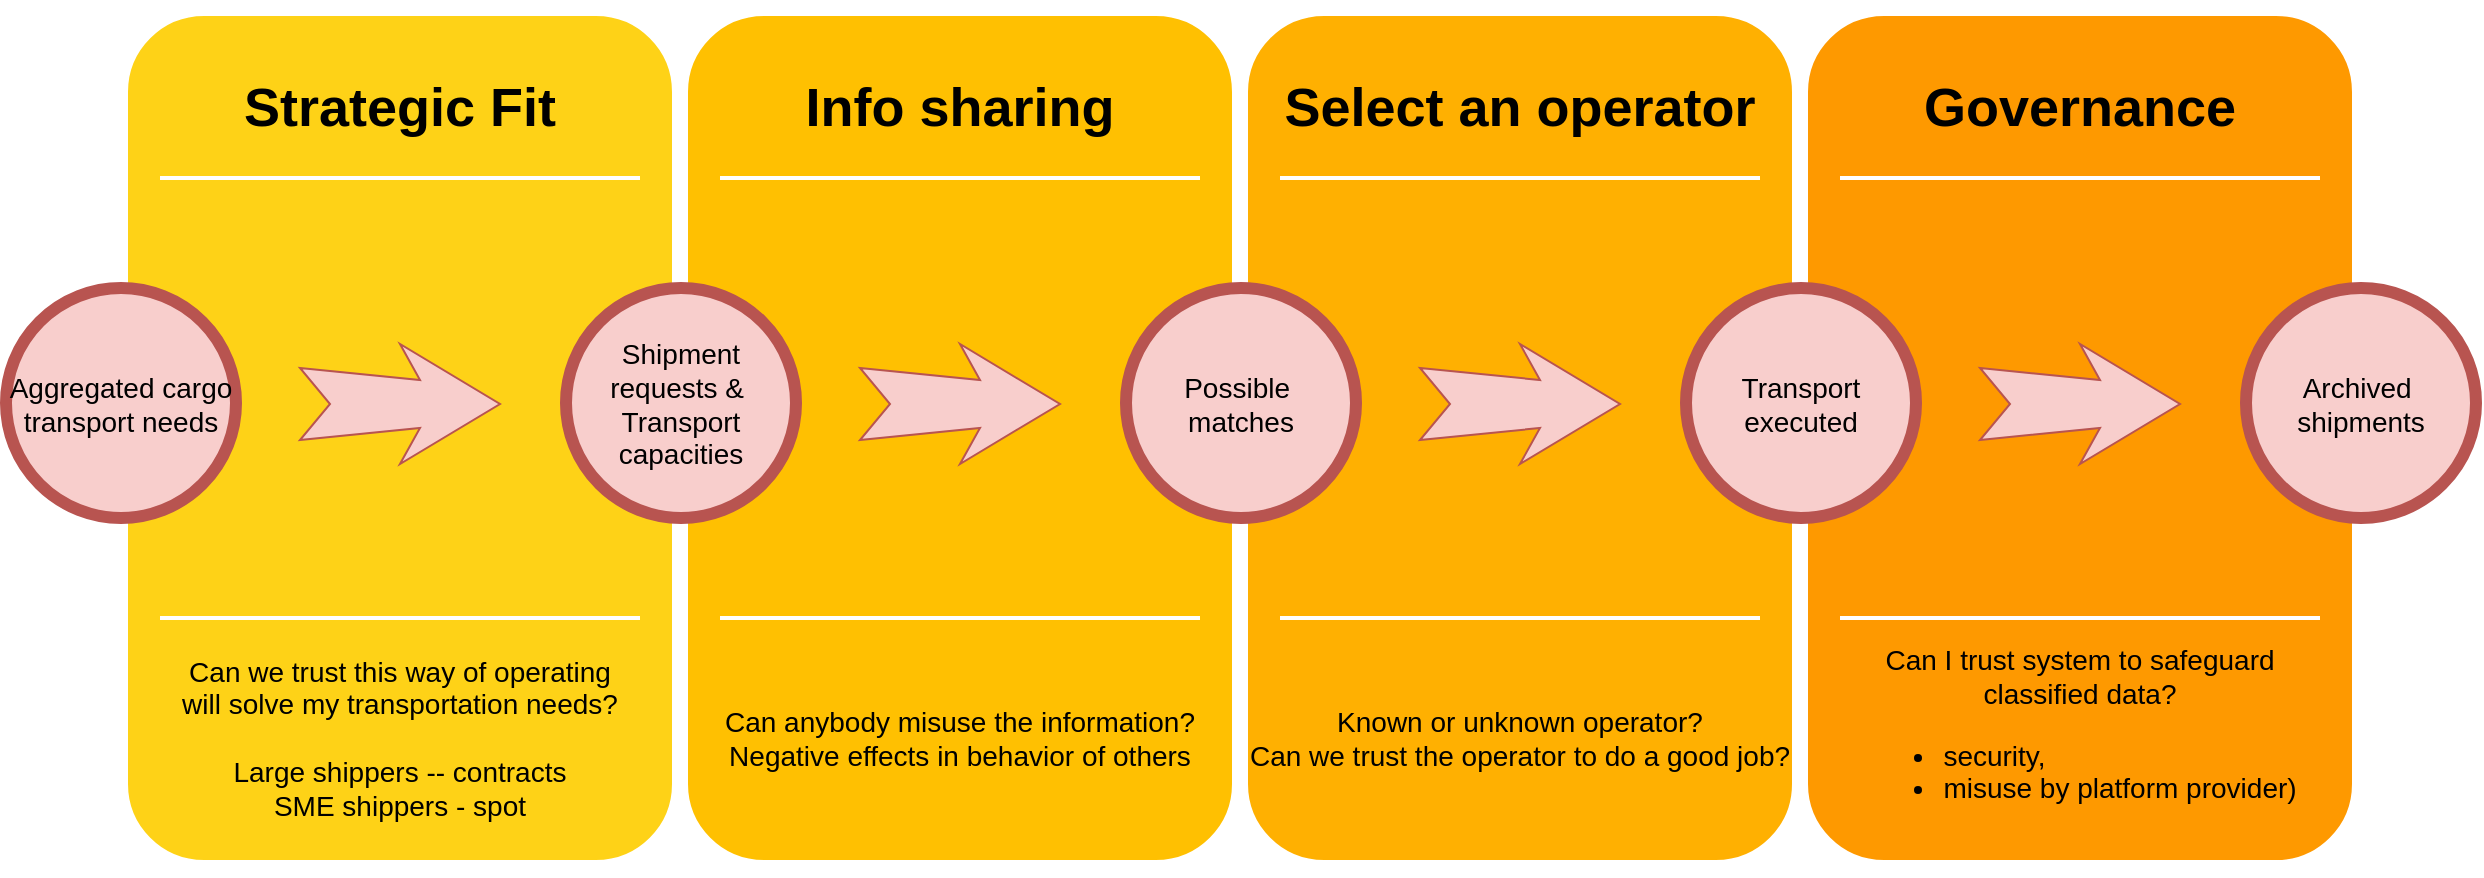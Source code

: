 <mxfile version="24.4.9" type="github">
  <diagram name="Page-1" id="12e1b939-464a-85fe-373e-61e167be1490">
    <mxGraphModel dx="1687" dy="918" grid="1" gridSize="10" guides="1" tooltips="1" connect="1" arrows="1" fold="1" page="1" pageScale="1.5" pageWidth="1169" pageHeight="826" background="none" math="0" shadow="0">
      <root>
        <mxCell id="0" />
        <mxCell id="1" parent="0" />
        <mxCell id="60da8b9f42644d3a-2" value="" style="whiteSpace=wrap;html=1;rounded=1;shadow=0;strokeWidth=8;fontSize=20;align=center;fillColor=#FED217;strokeColor=#FFFFFF;" parent="1" vertex="1">
          <mxGeometry x="177" y="180" width="280" height="430" as="geometry" />
        </mxCell>
        <mxCell id="60da8b9f42644d3a-3" value="Strategic Fit" style="text;html=1;strokeColor=none;fillColor=none;align=center;verticalAlign=middle;whiteSpace=wrap;rounded=0;shadow=0;fontSize=27;fontColor=default;fontStyle=1;" parent="1" vertex="1">
          <mxGeometry x="177" y="200" width="280" height="60" as="geometry" />
        </mxCell>
        <mxCell id="60da8b9f42644d3a-4" value="Can we trust this way of operating&lt;div&gt;will solve my transportation needs?&lt;/div&gt;&lt;div&gt;&lt;br&gt;&lt;/div&gt;&lt;div&gt;Large shippers -- contracts&lt;/div&gt;&lt;div&gt;SME shippers - spot&lt;/div&gt;" style="text;html=1;strokeColor=none;fillColor=none;align=center;verticalAlign=middle;whiteSpace=wrap;rounded=0;shadow=0;fontSize=14;fontColor=default;" parent="1" vertex="1">
          <mxGeometry x="177" y="500" width="280" height="90" as="geometry" />
        </mxCell>
        <mxCell id="60da8b9f42644d3a-6" value="" style="line;strokeWidth=2;html=1;rounded=0;shadow=0;fontSize=27;align=center;fillColor=none;strokeColor=#FFFFFF;" parent="1" vertex="1">
          <mxGeometry x="197" y="260" width="240" height="10" as="geometry" />
        </mxCell>
        <mxCell id="60da8b9f42644d3a-7" value="" style="line;strokeWidth=2;html=1;rounded=0;shadow=0;fontSize=27;align=center;fillColor=none;strokeColor=#FFFFFF;" parent="1" vertex="1">
          <mxGeometry x="197" y="480" width="240" height="10" as="geometry" />
        </mxCell>
        <mxCell id="60da8b9f42644d3a-8" value="Aggregated cargo transport needs" style="ellipse;whiteSpace=wrap;html=1;rounded=0;shadow=0;strokeWidth=6;fontSize=14;align=center;fillColor=#f8cecc;strokeColor=#b85450;" parent="1" vertex="1">
          <mxGeometry x="120" y="320" width="115" height="115" as="geometry" />
        </mxCell>
        <mxCell id="60da8b9f42644d3a-9" value="" style="html=1;shadow=0;dashed=0;align=center;verticalAlign=middle;shape=mxgraph.arrows2.stylisedArrow;dy=0.6;dx=40;notch=15;feather=0.4;rounded=0;strokeWidth=1;fontSize=27;strokeColor=#b85450;fillColor=#f8cecc;textShadow=0;" parent="1" vertex="1">
          <mxGeometry x="267" y="348" width="100" height="60" as="geometry" />
        </mxCell>
        <mxCell id="60da8b9f42644d3a-17" value="" style="whiteSpace=wrap;html=1;rounded=1;shadow=0;strokeWidth=8;fontSize=20;align=center;fillColor=#FFC001;strokeColor=#FFFFFF;" parent="1" vertex="1">
          <mxGeometry x="457" y="180" width="280" height="430" as="geometry" />
        </mxCell>
        <mxCell id="60da8b9f42644d3a-18" value="Info sharing" style="text;html=1;strokeColor=none;fillColor=none;align=center;verticalAlign=middle;whiteSpace=wrap;rounded=0;shadow=0;fontSize=27;fontColor=default;fontStyle=1;" parent="1" vertex="1">
          <mxGeometry x="457" y="200" width="280" height="60" as="geometry" />
        </mxCell>
        <mxCell id="60da8b9f42644d3a-19" value="Can anybody misuse the information?&lt;div&gt;Negative effects in behavior of others&lt;/div&gt;" style="text;html=1;strokeColor=none;fillColor=none;align=center;verticalAlign=middle;whiteSpace=wrap;rounded=0;shadow=0;fontSize=14;fontColor=default;" parent="1" vertex="1">
          <mxGeometry x="457" y="500" width="280" height="90" as="geometry" />
        </mxCell>
        <mxCell id="60da8b9f42644d3a-20" value="" style="line;strokeWidth=2;html=1;rounded=0;shadow=0;fontSize=27;align=center;fillColor=none;strokeColor=#FFFFFF;" parent="1" vertex="1">
          <mxGeometry x="477" y="260" width="240" height="10" as="geometry" />
        </mxCell>
        <mxCell id="60da8b9f42644d3a-21" value="" style="line;strokeWidth=2;html=1;rounded=0;shadow=0;fontSize=27;align=center;fillColor=none;strokeColor=#FFFFFF;" parent="1" vertex="1">
          <mxGeometry x="477" y="480" width="240" height="10" as="geometry" />
        </mxCell>
        <mxCell id="60da8b9f42644d3a-22" value="Shipment requests &amp;amp;&amp;nbsp;&lt;div&gt;Transport capacities&lt;/div&gt;" style="ellipse;whiteSpace=wrap;html=1;rounded=0;shadow=0;strokeWidth=6;fontSize=14;align=center;fillColor=#f8cecc;strokeColor=#b85450;" parent="1" vertex="1">
          <mxGeometry x="400" y="320" width="115" height="115" as="geometry" />
        </mxCell>
        <mxCell id="60da8b9f42644d3a-23" value="" style="html=1;shadow=0;dashed=0;align=center;verticalAlign=middle;shape=mxgraph.arrows2.stylisedArrow;dy=0.6;dx=40;notch=15;feather=0.4;rounded=0;strokeWidth=1;fontSize=27;strokeColor=#b85450;fillColor=#f8cecc;" parent="1" vertex="1">
          <mxGeometry x="547" y="348" width="100" height="60" as="geometry" />
        </mxCell>
        <mxCell id="60da8b9f42644d3a-24" value="" style="whiteSpace=wrap;html=1;rounded=1;shadow=0;strokeWidth=8;fontSize=20;align=center;fillColor=#FFB001;strokeColor=#FFFFFF;" parent="1" vertex="1">
          <mxGeometry x="737" y="180" width="280" height="430" as="geometry" />
        </mxCell>
        <mxCell id="60da8b9f42644d3a-25" value="Select an operator" style="text;html=1;strokeColor=none;fillColor=none;align=center;verticalAlign=middle;whiteSpace=wrap;rounded=0;shadow=0;fontSize=27;fontColor=default;fontStyle=1;" parent="1" vertex="1">
          <mxGeometry x="737" y="200" width="280" height="60" as="geometry" />
        </mxCell>
        <mxCell id="60da8b9f42644d3a-26" value="Known or unknown operator?&lt;div&gt;Can we trust the operator to do a good job?&lt;/div&gt;" style="text;html=1;strokeColor=none;fillColor=none;align=center;verticalAlign=middle;whiteSpace=wrap;rounded=0;shadow=0;fontSize=14;fontColor=default;" parent="1" vertex="1">
          <mxGeometry x="737" y="500" width="280" height="90" as="geometry" />
        </mxCell>
        <mxCell id="60da8b9f42644d3a-27" value="" style="line;strokeWidth=2;html=1;rounded=0;shadow=0;fontSize=27;align=center;fillColor=none;strokeColor=#FFFFFF;" parent="1" vertex="1">
          <mxGeometry x="757" y="260" width="240" height="10" as="geometry" />
        </mxCell>
        <mxCell id="60da8b9f42644d3a-28" value="" style="line;strokeWidth=2;html=1;rounded=0;shadow=0;fontSize=27;align=center;fillColor=none;strokeColor=#FFFFFF;" parent="1" vertex="1">
          <mxGeometry x="757" y="480" width="240" height="10" as="geometry" />
        </mxCell>
        <mxCell id="60da8b9f42644d3a-29" value="Possible&amp;nbsp; matches" style="ellipse;whiteSpace=wrap;html=1;rounded=0;shadow=0;strokeWidth=6;fontSize=14;align=center;fillColor=#f8cecc;strokeColor=#b85450;" parent="1" vertex="1">
          <mxGeometry x="680" y="320" width="115" height="115" as="geometry" />
        </mxCell>
        <mxCell id="60da8b9f42644d3a-30" value="" style="html=1;shadow=0;dashed=0;align=center;verticalAlign=middle;shape=mxgraph.arrows2.stylisedArrow;dy=0.6;dx=40;notch=15;feather=0.4;rounded=0;strokeWidth=1;fontSize=27;strokeColor=#b85450;fillColor=#f8cecc;" parent="1" vertex="1">
          <mxGeometry x="827" y="348" width="100" height="60" as="geometry" />
        </mxCell>
        <mxCell id="60da8b9f42644d3a-31" value="" style="whiteSpace=wrap;html=1;rounded=1;shadow=0;strokeWidth=8;fontSize=20;align=center;fillColor=#FE9900;strokeColor=#FFFFFF;" parent="1" vertex="1">
          <mxGeometry x="1017" y="180" width="280" height="430" as="geometry" />
        </mxCell>
        <mxCell id="60da8b9f42644d3a-32" value="Governance" style="text;html=1;strokeColor=none;fillColor=none;align=center;verticalAlign=middle;whiteSpace=wrap;rounded=0;shadow=0;fontSize=27;fontColor=default;fontStyle=1;" parent="1" vertex="1">
          <mxGeometry x="1017" y="200" width="280" height="60" as="geometry" />
        </mxCell>
        <mxCell id="60da8b9f42644d3a-33" value="Can I trust system to safeguard&lt;div&gt;classified data?&lt;/div&gt;&lt;div&gt;&lt;ul&gt;&lt;li style=&quot;text-align: left;&quot;&gt;security,&amp;nbsp;&lt;/li&gt;&lt;li style=&quot;text-align: left;&quot;&gt;misuse by platform provider)&lt;/li&gt;&lt;/ul&gt;&lt;/div&gt;" style="text;html=1;strokeColor=none;fillColor=none;align=center;verticalAlign=middle;whiteSpace=wrap;rounded=0;shadow=0;fontSize=14;fontColor=default;" parent="1" vertex="1">
          <mxGeometry x="1017" y="500" width="280" height="90" as="geometry" />
        </mxCell>
        <mxCell id="60da8b9f42644d3a-34" value="" style="line;strokeWidth=2;html=1;rounded=0;shadow=0;fontSize=27;align=center;fillColor=none;strokeColor=#FFFFFF;" parent="1" vertex="1">
          <mxGeometry x="1037" y="260" width="240" height="10" as="geometry" />
        </mxCell>
        <mxCell id="60da8b9f42644d3a-35" value="" style="line;strokeWidth=2;html=1;rounded=0;shadow=0;fontSize=27;align=center;fillColor=none;strokeColor=#FFFFFF;" parent="1" vertex="1">
          <mxGeometry x="1037" y="480" width="240" height="10" as="geometry" />
        </mxCell>
        <mxCell id="60da8b9f42644d3a-36" value="Transport executed" style="ellipse;whiteSpace=wrap;html=1;rounded=0;shadow=0;strokeWidth=6;fontSize=14;align=center;fillColor=#f8cecc;strokeColor=#b85450;" parent="1" vertex="1">
          <mxGeometry x="960" y="320" width="115" height="115" as="geometry" />
        </mxCell>
        <mxCell id="60da8b9f42644d3a-37" value="" style="html=1;shadow=0;dashed=0;align=center;verticalAlign=middle;shape=mxgraph.arrows2.stylisedArrow;dy=0.6;dx=40;notch=15;feather=0.4;rounded=0;strokeWidth=1;fontSize=27;strokeColor=#b85450;fillColor=#f8cecc;" parent="1" vertex="1">
          <mxGeometry x="1107" y="348" width="100" height="60" as="geometry" />
        </mxCell>
        <mxCell id="60da8b9f42644d3a-38" value="Archived&amp;nbsp;&lt;div&gt;shipments&lt;/div&gt;" style="ellipse;whiteSpace=wrap;html=1;rounded=0;shadow=0;strokeWidth=6;fontSize=14;align=center;fillColor=#f8cecc;strokeColor=#b85450;" parent="1" vertex="1">
          <mxGeometry x="1240" y="320" width="115" height="115" as="geometry" />
        </mxCell>
      </root>
    </mxGraphModel>
  </diagram>
</mxfile>
